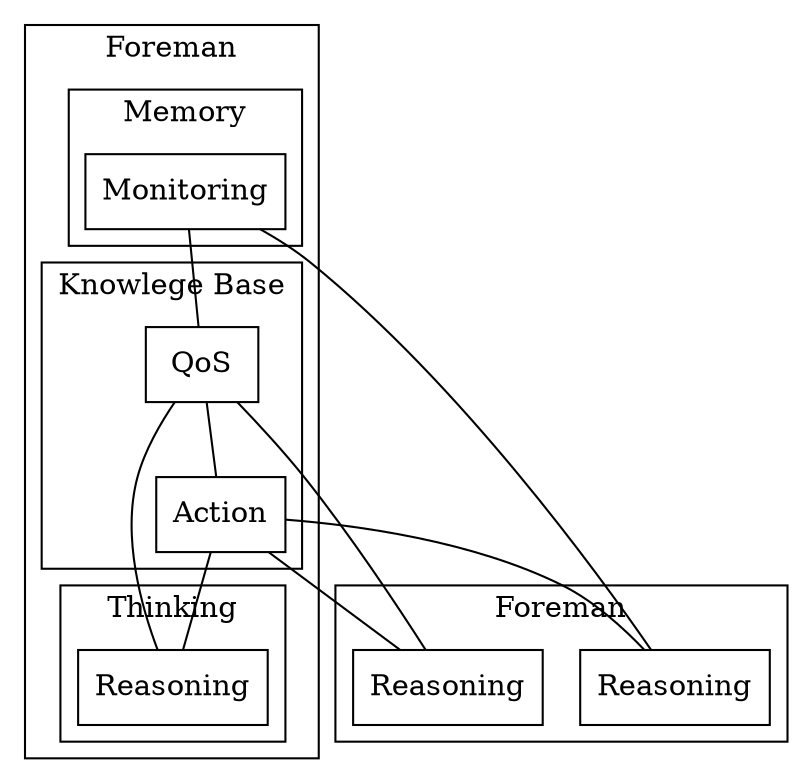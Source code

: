 graph foreman_concept {
	subgraph cluster_foreman {
		label="Foreman";

	subgraph cluster_kb {
		shape = circle;
		label="Knowlege Base";

		qos [
			shape = box,
			label="QoS"
		];

		act [
			shape = box,
			label="Action"
		];

	}

	subgraph cluster_mem {
		label="Memory";


		mon [
			shape = box,
			label="Monitoring"
		];
	}


	subgraph cluster_think {

		label="Thinking";
		res [
			shape = box,
			label="Reasoning"
		];

	}

	}

	subgraph cluster_outer {
		label="Foreman";

		user [
			shape = box,
			label="Reasoning"
		];

		system [
			shape = box,
			label="Reasoning"
		];
	}


	mon--qos;
	qos--act;
	act--res;

	user--qos;
	system--mon;
	act--system;
	act--user;

	res--qos;
}